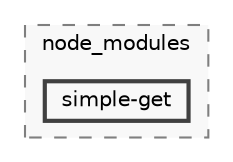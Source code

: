 digraph "backend/node_modules/simple-get"
{
 // LATEX_PDF_SIZE
  bgcolor="transparent";
  edge [fontname=Helvetica,fontsize=10,labelfontname=Helvetica,labelfontsize=10];
  node [fontname=Helvetica,fontsize=10,shape=box,height=0.2,width=0.4];
  compound=true
  subgraph clusterdir_86dbea9de526ba50b112ba867d8b4b1f {
    graph [ bgcolor="#f8f8f8", pencolor="grey50", label="node_modules", fontname=Helvetica,fontsize=10 style="filled,dashed", URL="dir_86dbea9de526ba50b112ba867d8b4b1f.html",tooltip=""]
  dir_6a9e13cd909e8b2d2ad94bbfb4f75ed5 [label="simple-get", fillcolor="#f8f8f8", color="grey25", style="filled,bold", URL="dir_6a9e13cd909e8b2d2ad94bbfb4f75ed5.html",tooltip=""];
  }
}
